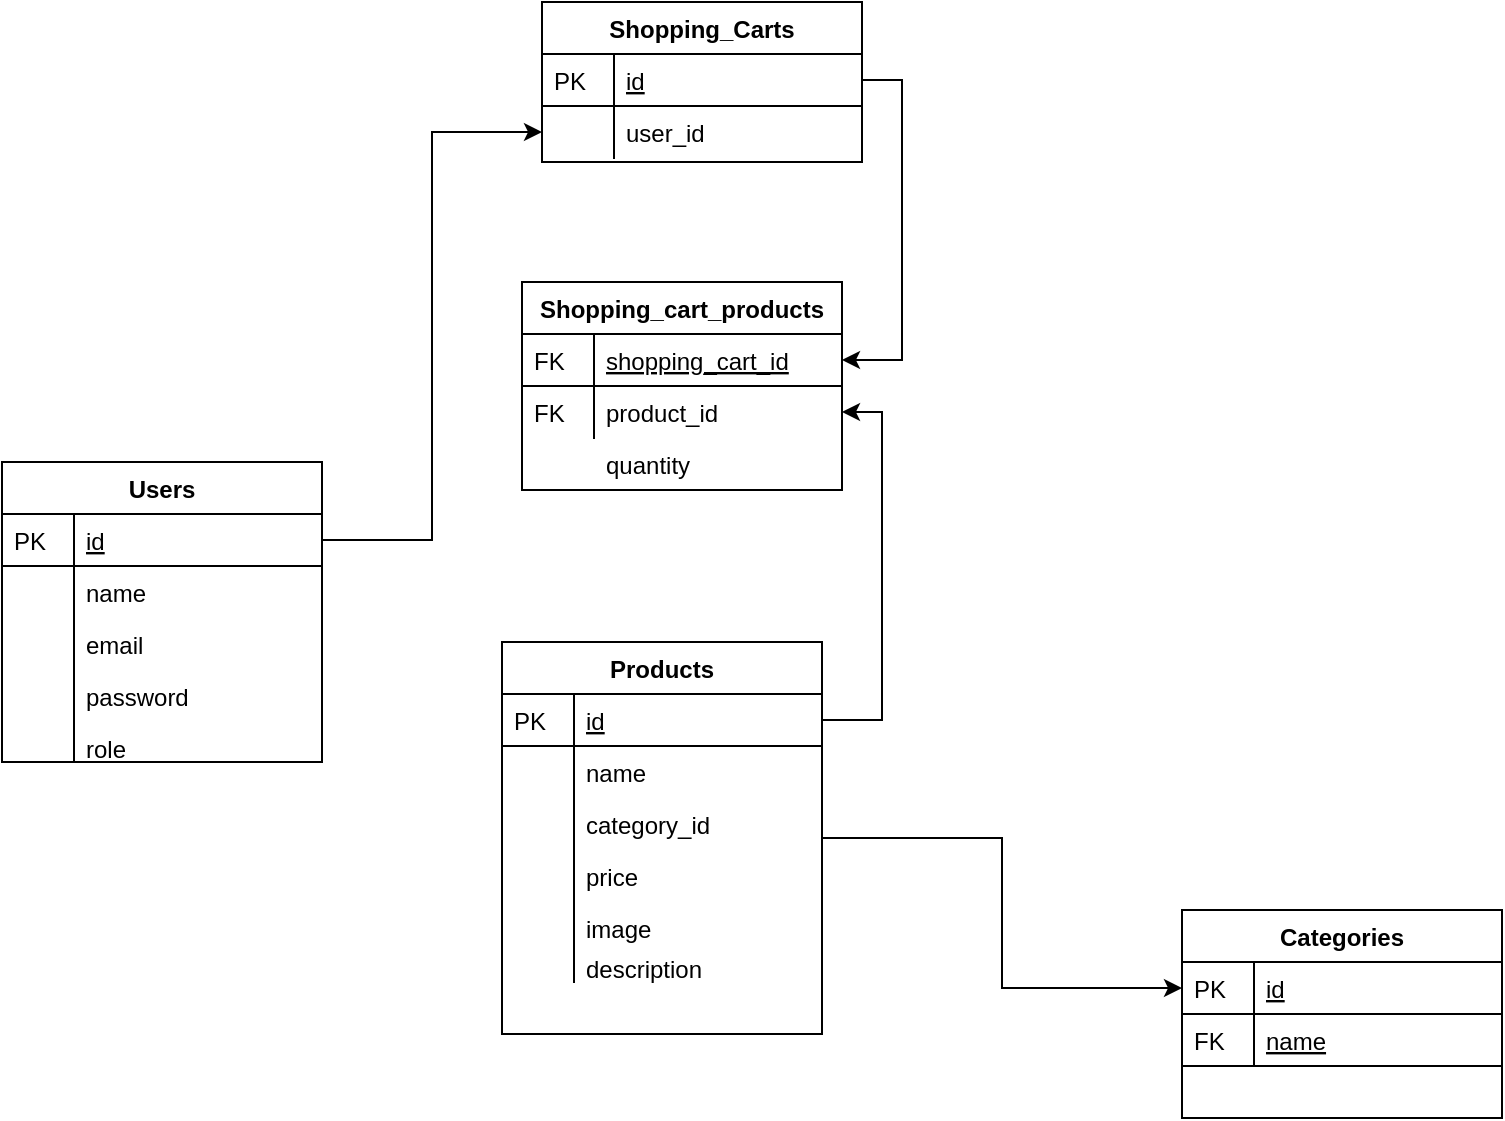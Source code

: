 <mxfile version="20.6.2" type="device"><diagram id="01nhup9SYpB5ZWB58ThV" name="Página-1"><mxGraphModel dx="595" dy="868" grid="1" gridSize="10" guides="1" tooltips="1" connect="1" arrows="1" fold="1" page="1" pageScale="1" pageWidth="827" pageHeight="1169" math="0" shadow="0"><root><mxCell id="0"/><mxCell id="1" parent="0"/><mxCell id="cTW9a3kEsqfNAfQtna00-25" style="edgeStyle=orthogonalEdgeStyle;rounded=0;orthogonalLoop=1;jettySize=auto;html=1;entryX=0;entryY=0.5;entryDx=0;entryDy=0;" parent="1" source="LtkzWSBogrsk3MbE0JVh-3" target="LtkzWSBogrsk3MbE0JVh-22" edge="1"><mxGeometry relative="1" as="geometry"/></mxCell><mxCell id="LtkzWSBogrsk3MbE0JVh-3" value="Products" style="swimlane;fontStyle=1;childLayout=stackLayout;horizontal=1;startSize=26;horizontalStack=0;resizeParent=1;resizeLast=0;collapsible=1;marginBottom=0;rounded=0;shadow=0;strokeWidth=1;" parent="1" vertex="1"><mxGeometry x="1550" y="520" width="160" height="196" as="geometry"><mxRectangle x="360" y="20" width="160" height="26" as="alternateBounds"/></mxGeometry></mxCell><mxCell id="LtkzWSBogrsk3MbE0JVh-4" value="id" style="shape=partialRectangle;top=0;left=0;right=0;bottom=1;align=left;verticalAlign=top;fillColor=none;spacingLeft=40;spacingRight=4;overflow=hidden;rotatable=0;points=[[0,0.5],[1,0.5]];portConstraint=eastwest;dropTarget=0;rounded=0;shadow=0;strokeWidth=1;fontStyle=4" parent="LtkzWSBogrsk3MbE0JVh-3" vertex="1"><mxGeometry y="26" width="160" height="26" as="geometry"/></mxCell><mxCell id="LtkzWSBogrsk3MbE0JVh-5" value="PK" style="shape=partialRectangle;top=0;left=0;bottom=0;fillColor=none;align=left;verticalAlign=top;spacingLeft=4;spacingRight=4;overflow=hidden;rotatable=0;points=[];portConstraint=eastwest;part=1;" parent="LtkzWSBogrsk3MbE0JVh-4" vertex="1" connectable="0"><mxGeometry width="36" height="26" as="geometry"/></mxCell><mxCell id="LtkzWSBogrsk3MbE0JVh-6" value="name" style="shape=partialRectangle;top=0;left=0;right=0;bottom=0;align=left;verticalAlign=top;fillColor=none;spacingLeft=40;spacingRight=4;overflow=hidden;rotatable=0;points=[[0,0.5],[1,0.5]];portConstraint=eastwest;dropTarget=0;rounded=0;shadow=0;strokeWidth=1;" parent="LtkzWSBogrsk3MbE0JVh-3" vertex="1"><mxGeometry y="52" width="160" height="26" as="geometry"/></mxCell><mxCell id="LtkzWSBogrsk3MbE0JVh-7" value="" style="shape=partialRectangle;top=0;left=0;bottom=0;fillColor=none;align=left;verticalAlign=top;spacingLeft=4;spacingRight=4;overflow=hidden;rotatable=0;points=[];portConstraint=eastwest;part=1;" parent="LtkzWSBogrsk3MbE0JVh-6" vertex="1" connectable="0"><mxGeometry width="36" height="26" as="geometry"/></mxCell><mxCell id="LtkzWSBogrsk3MbE0JVh-26" value="category_id" style="shape=partialRectangle;top=0;left=0;right=0;bottom=0;align=left;verticalAlign=top;fillColor=none;spacingLeft=40;spacingRight=4;overflow=hidden;rotatable=0;points=[[0,0.5],[1,0.5]];portConstraint=eastwest;dropTarget=0;rounded=0;shadow=0;strokeWidth=1;" parent="LtkzWSBogrsk3MbE0JVh-3" vertex="1"><mxGeometry y="78" width="160" height="26" as="geometry"/></mxCell><mxCell id="LtkzWSBogrsk3MbE0JVh-27" value="" style="shape=partialRectangle;top=0;left=0;bottom=0;fillColor=none;align=left;verticalAlign=top;spacingLeft=4;spacingRight=4;overflow=hidden;rotatable=0;points=[];portConstraint=eastwest;part=1;" parent="LtkzWSBogrsk3MbE0JVh-26" vertex="1" connectable="0"><mxGeometry width="36" height="26" as="geometry"/></mxCell><mxCell id="LtkzWSBogrsk3MbE0JVh-10" value="price" style="shape=partialRectangle;top=0;left=0;right=0;bottom=0;align=left;verticalAlign=top;fillColor=none;spacingLeft=40;spacingRight=4;overflow=hidden;rotatable=0;points=[[0,0.5],[1,0.5]];portConstraint=eastwest;dropTarget=0;rounded=0;shadow=0;strokeWidth=1;" parent="LtkzWSBogrsk3MbE0JVh-3" vertex="1"><mxGeometry y="104" width="160" height="26" as="geometry"/></mxCell><mxCell id="LtkzWSBogrsk3MbE0JVh-11" value="" style="shape=partialRectangle;top=0;left=0;bottom=0;fillColor=none;align=left;verticalAlign=top;spacingLeft=4;spacingRight=4;overflow=hidden;rotatable=0;points=[];portConstraint=eastwest;part=1;" parent="LtkzWSBogrsk3MbE0JVh-10" vertex="1" connectable="0"><mxGeometry width="36" height="26" as="geometry"/></mxCell><mxCell id="LtkzWSBogrsk3MbE0JVh-12" value="image" style="shape=partialRectangle;top=0;left=0;right=0;bottom=0;align=left;verticalAlign=top;fillColor=none;spacingLeft=40;spacingRight=4;overflow=hidden;rotatable=0;points=[[0,0.5],[1,0.5]];portConstraint=eastwest;dropTarget=0;rounded=0;shadow=0;strokeWidth=1;" parent="LtkzWSBogrsk3MbE0JVh-3" vertex="1"><mxGeometry y="130" width="160" height="20" as="geometry"/></mxCell><mxCell id="LtkzWSBogrsk3MbE0JVh-13" value="" style="shape=partialRectangle;top=0;left=0;bottom=0;fillColor=none;align=left;verticalAlign=top;spacingLeft=4;spacingRight=4;overflow=hidden;rotatable=0;points=[];portConstraint=eastwest;part=1;" parent="LtkzWSBogrsk3MbE0JVh-12" vertex="1" connectable="0"><mxGeometry width="36" height="20" as="geometry"/></mxCell><mxCell id="LtkzWSBogrsk3MbE0JVh-14" value="description" style="shape=partialRectangle;top=0;left=0;right=0;bottom=0;align=left;verticalAlign=top;fillColor=none;spacingLeft=40;spacingRight=4;overflow=hidden;rotatable=0;points=[[0,0.5],[1,0.5]];portConstraint=eastwest;dropTarget=0;rounded=0;shadow=0;strokeWidth=1;" parent="LtkzWSBogrsk3MbE0JVh-3" vertex="1"><mxGeometry y="150" width="160" height="20" as="geometry"/></mxCell><mxCell id="LtkzWSBogrsk3MbE0JVh-15" value="" style="shape=partialRectangle;top=0;left=0;bottom=0;fillColor=none;align=left;verticalAlign=top;spacingLeft=4;spacingRight=4;overflow=hidden;rotatable=0;points=[];portConstraint=eastwest;part=1;" parent="LtkzWSBogrsk3MbE0JVh-14" vertex="1" connectable="0"><mxGeometry width="36" height="20" as="geometry"/></mxCell><mxCell id="LtkzWSBogrsk3MbE0JVh-21" value="Categories" style="swimlane;fontStyle=1;childLayout=stackLayout;horizontal=1;startSize=26;horizontalStack=0;resizeParent=1;resizeLast=0;collapsible=1;marginBottom=0;rounded=0;shadow=0;strokeWidth=1;" parent="1" vertex="1"><mxGeometry x="1890" y="654" width="160" height="104" as="geometry"><mxRectangle x="360" y="20" width="160" height="26" as="alternateBounds"/></mxGeometry></mxCell><mxCell id="LtkzWSBogrsk3MbE0JVh-22" value="id" style="shape=partialRectangle;top=0;left=0;right=0;bottom=1;align=left;verticalAlign=top;fillColor=none;spacingLeft=40;spacingRight=4;overflow=hidden;rotatable=0;points=[[0,0.5],[1,0.5]];portConstraint=eastwest;dropTarget=0;rounded=0;shadow=0;strokeWidth=1;fontStyle=4" parent="LtkzWSBogrsk3MbE0JVh-21" vertex="1"><mxGeometry y="26" width="160" height="26" as="geometry"/></mxCell><mxCell id="LtkzWSBogrsk3MbE0JVh-23" value="PK" style="shape=partialRectangle;top=0;left=0;bottom=0;fillColor=none;align=left;verticalAlign=top;spacingLeft=4;spacingRight=4;overflow=hidden;rotatable=0;points=[];portConstraint=eastwest;part=1;" parent="LtkzWSBogrsk3MbE0JVh-22" vertex="1" connectable="0"><mxGeometry width="36" height="26" as="geometry"/></mxCell><mxCell id="LtkzWSBogrsk3MbE0JVh-24" value="name" style="shape=partialRectangle;top=0;left=0;right=0;bottom=1;align=left;verticalAlign=top;fillColor=none;spacingLeft=40;spacingRight=4;overflow=hidden;rotatable=0;points=[[0,0.5],[1,0.5]];portConstraint=eastwest;dropTarget=0;rounded=0;shadow=0;strokeWidth=1;fontStyle=4" parent="LtkzWSBogrsk3MbE0JVh-21" vertex="1"><mxGeometry y="52" width="160" height="26" as="geometry"/></mxCell><mxCell id="LtkzWSBogrsk3MbE0JVh-25" value="FK" style="shape=partialRectangle;top=0;left=0;bottom=0;fillColor=none;align=left;verticalAlign=top;spacingLeft=4;spacingRight=4;overflow=hidden;rotatable=0;points=[];portConstraint=eastwest;part=1;" parent="LtkzWSBogrsk3MbE0JVh-24" vertex="1" connectable="0"><mxGeometry width="36" height="26" as="geometry"/></mxCell><mxCell id="cTW9a3kEsqfNAfQtna00-1" value="Users" style="swimlane;fontStyle=1;childLayout=stackLayout;horizontal=1;startSize=26;horizontalStack=0;resizeParent=1;resizeLast=0;collapsible=1;marginBottom=0;rounded=0;shadow=0;strokeWidth=1;" parent="1" vertex="1"><mxGeometry x="1300" y="430" width="160" height="150" as="geometry"><mxRectangle x="360" y="20" width="160" height="26" as="alternateBounds"/></mxGeometry></mxCell><mxCell id="cTW9a3kEsqfNAfQtna00-2" value="id" style="shape=partialRectangle;top=0;left=0;right=0;bottom=1;align=left;verticalAlign=top;fillColor=none;spacingLeft=40;spacingRight=4;overflow=hidden;rotatable=0;points=[[0,0.5],[1,0.5]];portConstraint=eastwest;dropTarget=0;rounded=0;shadow=0;strokeWidth=1;fontStyle=4" parent="cTW9a3kEsqfNAfQtna00-1" vertex="1"><mxGeometry y="26" width="160" height="26" as="geometry"/></mxCell><mxCell id="cTW9a3kEsqfNAfQtna00-3" value="PK" style="shape=partialRectangle;top=0;left=0;bottom=0;fillColor=none;align=left;verticalAlign=top;spacingLeft=4;spacingRight=4;overflow=hidden;rotatable=0;points=[];portConstraint=eastwest;part=1;" parent="cTW9a3kEsqfNAfQtna00-2" vertex="1" connectable="0"><mxGeometry width="36" height="26" as="geometry"/></mxCell><mxCell id="cTW9a3kEsqfNAfQtna00-4" value="name" style="shape=partialRectangle;top=0;left=0;right=0;bottom=0;align=left;verticalAlign=top;fillColor=none;spacingLeft=40;spacingRight=4;overflow=hidden;rotatable=0;points=[[0,0.5],[1,0.5]];portConstraint=eastwest;dropTarget=0;rounded=0;shadow=0;strokeWidth=1;" parent="cTW9a3kEsqfNAfQtna00-1" vertex="1"><mxGeometry y="52" width="160" height="26" as="geometry"/></mxCell><mxCell id="cTW9a3kEsqfNAfQtna00-5" value="" style="shape=partialRectangle;top=0;left=0;bottom=0;fillColor=none;align=left;verticalAlign=top;spacingLeft=4;spacingRight=4;overflow=hidden;rotatable=0;points=[];portConstraint=eastwest;part=1;" parent="cTW9a3kEsqfNAfQtna00-4" vertex="1" connectable="0"><mxGeometry width="36" height="26" as="geometry"/></mxCell><mxCell id="cTW9a3kEsqfNAfQtna00-6" value="email" style="shape=partialRectangle;top=0;left=0;right=0;bottom=0;align=left;verticalAlign=top;fillColor=none;spacingLeft=40;spacingRight=4;overflow=hidden;rotatable=0;points=[[0,0.5],[1,0.5]];portConstraint=eastwest;dropTarget=0;rounded=0;shadow=0;strokeWidth=1;" parent="cTW9a3kEsqfNAfQtna00-1" vertex="1"><mxGeometry y="78" width="160" height="26" as="geometry"/></mxCell><mxCell id="cTW9a3kEsqfNAfQtna00-7" value="" style="shape=partialRectangle;top=0;left=0;bottom=0;fillColor=none;align=left;verticalAlign=top;spacingLeft=4;spacingRight=4;overflow=hidden;rotatable=0;points=[];portConstraint=eastwest;part=1;" parent="cTW9a3kEsqfNAfQtna00-6" vertex="1" connectable="0"><mxGeometry width="36" height="26" as="geometry"/></mxCell><mxCell id="cTW9a3kEsqfNAfQtna00-8" value="password" style="shape=partialRectangle;top=0;left=0;right=0;bottom=0;align=left;verticalAlign=top;fillColor=none;spacingLeft=40;spacingRight=4;overflow=hidden;rotatable=0;points=[[0,0.5],[1,0.5]];portConstraint=eastwest;dropTarget=0;rounded=0;shadow=0;strokeWidth=1;" parent="cTW9a3kEsqfNAfQtna00-1" vertex="1"><mxGeometry y="104" width="160" height="26" as="geometry"/></mxCell><mxCell id="cTW9a3kEsqfNAfQtna00-9" value="" style="shape=partialRectangle;top=0;left=0;bottom=0;fillColor=none;align=left;verticalAlign=top;spacingLeft=4;spacingRight=4;overflow=hidden;rotatable=0;points=[];portConstraint=eastwest;part=1;" parent="cTW9a3kEsqfNAfQtna00-8" vertex="1" connectable="0"><mxGeometry width="36" height="26" as="geometry"/></mxCell><mxCell id="cTW9a3kEsqfNAfQtna00-10" value="role" style="shape=partialRectangle;top=0;left=0;right=0;bottom=0;align=left;verticalAlign=top;fillColor=none;spacingLeft=40;spacingRight=4;overflow=hidden;rotatable=0;points=[[0,0.5],[1,0.5]];portConstraint=eastwest;dropTarget=0;rounded=0;shadow=0;strokeWidth=1;" parent="cTW9a3kEsqfNAfQtna00-1" vertex="1"><mxGeometry y="130" width="160" height="20" as="geometry"/></mxCell><mxCell id="cTW9a3kEsqfNAfQtna00-11" value="" style="shape=partialRectangle;top=0;left=0;bottom=0;fillColor=none;align=left;verticalAlign=top;spacingLeft=4;spacingRight=4;overflow=hidden;rotatable=0;points=[];portConstraint=eastwest;part=1;" parent="cTW9a3kEsqfNAfQtna00-10" vertex="1" connectable="0"><mxGeometry width="36" height="20" as="geometry"/></mxCell><mxCell id="cTW9a3kEsqfNAfQtna00-14" value="Shopping_Carts" style="swimlane;fontStyle=1;childLayout=stackLayout;horizontal=1;startSize=26;horizontalStack=0;resizeParent=1;resizeLast=0;collapsible=1;marginBottom=0;rounded=0;shadow=0;strokeWidth=1;" parent="1" vertex="1"><mxGeometry x="1570" y="200" width="160" height="80" as="geometry"><mxRectangle x="360" y="20" width="160" height="26" as="alternateBounds"/></mxGeometry></mxCell><mxCell id="cTW9a3kEsqfNAfQtna00-15" value="id" style="shape=partialRectangle;top=0;left=0;right=0;bottom=1;align=left;verticalAlign=top;fillColor=none;spacingLeft=40;spacingRight=4;overflow=hidden;rotatable=0;points=[[0,0.5],[1,0.5]];portConstraint=eastwest;dropTarget=0;rounded=0;shadow=0;strokeWidth=1;fontStyle=4" parent="cTW9a3kEsqfNAfQtna00-14" vertex="1"><mxGeometry y="26" width="160" height="26" as="geometry"/></mxCell><mxCell id="cTW9a3kEsqfNAfQtna00-16" value="PK" style="shape=partialRectangle;top=0;left=0;bottom=0;fillColor=none;align=left;verticalAlign=top;spacingLeft=4;spacingRight=4;overflow=hidden;rotatable=0;points=[];portConstraint=eastwest;part=1;" parent="cTW9a3kEsqfNAfQtna00-15" vertex="1" connectable="0"><mxGeometry width="36" height="26" as="geometry"/></mxCell><mxCell id="cTW9a3kEsqfNAfQtna00-17" value="user_id" style="shape=partialRectangle;top=0;left=0;right=0;bottom=0;align=left;verticalAlign=top;fillColor=none;spacingLeft=40;spacingRight=4;overflow=hidden;rotatable=0;points=[[0,0.5],[1,0.5]];portConstraint=eastwest;dropTarget=0;rounded=0;shadow=0;strokeWidth=1;" parent="cTW9a3kEsqfNAfQtna00-14" vertex="1"><mxGeometry y="52" width="160" height="26" as="geometry"/></mxCell><mxCell id="cTW9a3kEsqfNAfQtna00-18" value="" style="shape=partialRectangle;top=0;left=0;bottom=0;fillColor=none;align=left;verticalAlign=top;spacingLeft=4;spacingRight=4;overflow=hidden;rotatable=0;points=[];portConstraint=eastwest;part=1;" parent="cTW9a3kEsqfNAfQtna00-17" vertex="1" connectable="0"><mxGeometry width="36" height="26" as="geometry"/></mxCell><mxCell id="cTW9a3kEsqfNAfQtna00-31" style="edgeStyle=orthogonalEdgeStyle;rounded=0;orthogonalLoop=1;jettySize=auto;html=1;exitX=1;exitY=0.5;exitDx=0;exitDy=0;entryX=0;entryY=0.5;entryDx=0;entryDy=0;" parent="1" source="cTW9a3kEsqfNAfQtna00-2" target="cTW9a3kEsqfNAfQtna00-17" edge="1"><mxGeometry relative="1" as="geometry"/></mxCell><mxCell id="t_54tIcdLh6KVwyToRpn-7" value="Shopping_cart_products" style="swimlane;fontStyle=1;childLayout=stackLayout;horizontal=1;startSize=26;horizontalStack=0;resizeParent=1;resizeLast=0;collapsible=1;marginBottom=0;rounded=0;shadow=0;strokeWidth=1;" vertex="1" parent="1"><mxGeometry x="1560" y="340" width="160" height="104" as="geometry"><mxRectangle x="360" y="20" width="160" height="26" as="alternateBounds"/></mxGeometry></mxCell><mxCell id="t_54tIcdLh6KVwyToRpn-8" value="shopping_cart_id" style="shape=partialRectangle;top=0;left=0;right=0;bottom=1;align=left;verticalAlign=top;fillColor=none;spacingLeft=40;spacingRight=4;overflow=hidden;rotatable=0;points=[[0,0.5],[1,0.5]];portConstraint=eastwest;dropTarget=0;rounded=0;shadow=0;strokeWidth=1;fontStyle=4" vertex="1" parent="t_54tIcdLh6KVwyToRpn-7"><mxGeometry y="26" width="160" height="26" as="geometry"/></mxCell><mxCell id="t_54tIcdLh6KVwyToRpn-9" value="FK" style="shape=partialRectangle;top=0;left=0;bottom=0;fillColor=none;align=left;verticalAlign=top;spacingLeft=4;spacingRight=4;overflow=hidden;rotatable=0;points=[];portConstraint=eastwest;part=1;" vertex="1" connectable="0" parent="t_54tIcdLh6KVwyToRpn-8"><mxGeometry width="36" height="26" as="geometry"/></mxCell><mxCell id="t_54tIcdLh6KVwyToRpn-10" value="product_id" style="shape=partialRectangle;top=0;left=0;right=0;bottom=0;align=left;verticalAlign=top;fillColor=none;spacingLeft=40;spacingRight=4;overflow=hidden;rotatable=0;points=[[0,0.5],[1,0.5]];portConstraint=eastwest;dropTarget=0;rounded=0;shadow=0;strokeWidth=1;" vertex="1" parent="t_54tIcdLh6KVwyToRpn-7"><mxGeometry y="52" width="160" height="26" as="geometry"/></mxCell><mxCell id="t_54tIcdLh6KVwyToRpn-11" value="FK" style="shape=partialRectangle;top=0;left=0;bottom=0;fillColor=none;align=left;verticalAlign=top;spacingLeft=4;spacingRight=4;overflow=hidden;rotatable=0;points=[];portConstraint=eastwest;part=1;" vertex="1" connectable="0" parent="t_54tIcdLh6KVwyToRpn-10"><mxGeometry width="36" height="26" as="geometry"/></mxCell><mxCell id="t_54tIcdLh6KVwyToRpn-12" value="quantity" style="shape=partialRectangle;top=0;left=0;right=0;bottom=0;align=left;verticalAlign=top;fillColor=none;spacingLeft=40;spacingRight=4;overflow=hidden;rotatable=0;points=[[0,0.5],[1,0.5]];portConstraint=eastwest;dropTarget=0;rounded=0;shadow=0;strokeWidth=1;" vertex="1" parent="t_54tIcdLh6KVwyToRpn-7"><mxGeometry y="78" width="160" height="26" as="geometry"/></mxCell><mxCell id="t_54tIcdLh6KVwyToRpn-14" style="edgeStyle=orthogonalEdgeStyle;rounded=0;orthogonalLoop=1;jettySize=auto;html=1;exitX=1;exitY=0.5;exitDx=0;exitDy=0;entryX=1;entryY=0.5;entryDx=0;entryDy=0;" edge="1" parent="1" source="cTW9a3kEsqfNAfQtna00-15" target="t_54tIcdLh6KVwyToRpn-8"><mxGeometry relative="1" as="geometry"/></mxCell><mxCell id="t_54tIcdLh6KVwyToRpn-15" style="edgeStyle=orthogonalEdgeStyle;rounded=0;orthogonalLoop=1;jettySize=auto;html=1;exitX=1;exitY=0.5;exitDx=0;exitDy=0;entryX=1;entryY=0.5;entryDx=0;entryDy=0;" edge="1" parent="1" source="LtkzWSBogrsk3MbE0JVh-4" target="t_54tIcdLh6KVwyToRpn-10"><mxGeometry relative="1" as="geometry"/></mxCell></root></mxGraphModel></diagram></mxfile>